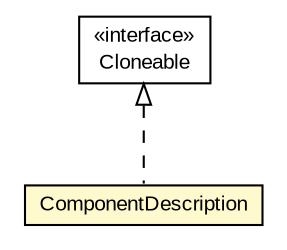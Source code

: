 #!/usr/local/bin/dot
#
# Class diagram 
# Generated by UMLGraph version 5.3 (http://www.umlgraph.org/)
#

digraph G {
	edge [fontname="arial",fontsize=10,labelfontname="arial",labelfontsize=10];
	node [fontname="arial",fontsize=10,shape=plaintext];
	nodesep=0.25;
	ranksep=0.5;
	// context.arch.discoverer.ComponentDescription
	c58342 [label=<<table title="context.arch.discoverer.ComponentDescription" border="0" cellborder="1" cellspacing="0" cellpadding="2" port="p" bgcolor="lemonChiffon" href="./ComponentDescription.html">
		<tr><td><table border="0" cellspacing="0" cellpadding="1">
<tr><td align="center" balign="center"> ComponentDescription </td></tr>
		</table></td></tr>
		</table>>, fontname="arial", fontcolor="black", fontsize=10.0];
	//context.arch.discoverer.ComponentDescription implements java.lang.Cloneable
	c58623:p -> c58342:p [dir=back,arrowtail=empty,style=dashed];
	// java.lang.Cloneable
	c58623 [label=<<table title="java.lang.Cloneable" border="0" cellborder="1" cellspacing="0" cellpadding="2" port="p" href="http://java.sun.com/j2se/1.4.2/docs/api/java/lang/Cloneable.html">
		<tr><td><table border="0" cellspacing="0" cellpadding="1">
<tr><td align="center" balign="center"> &#171;interface&#187; </td></tr>
<tr><td align="center" balign="center"> Cloneable </td></tr>
		</table></td></tr>
		</table>>, fontname="arial", fontcolor="black", fontsize=10.0];
}

